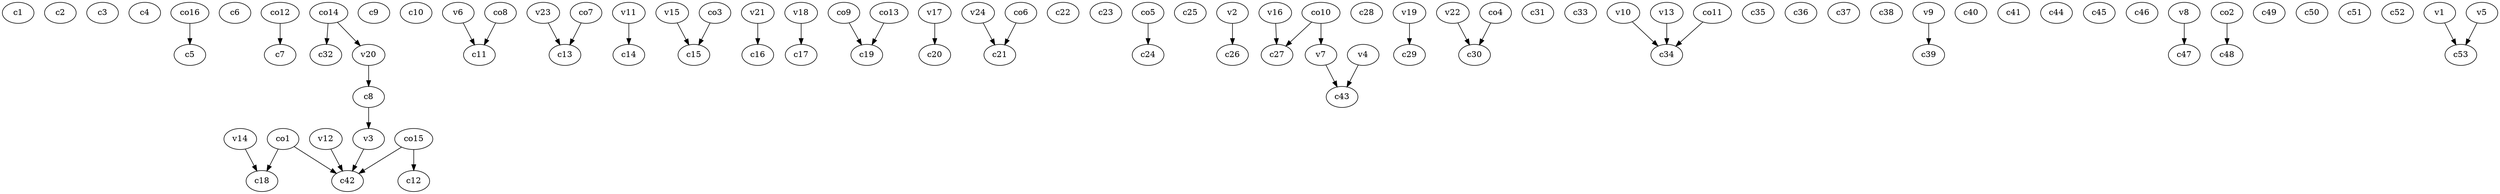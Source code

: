 strict digraph  {
c1;
c2;
c3;
c4;
c5;
c6;
c7;
c8;
c9;
c10;
c11;
c12;
c13;
c14;
c15;
c16;
c17;
c18;
c19;
c20;
c21;
c22;
c23;
c24;
c25;
c26;
c27;
c28;
c29;
c30;
c31;
c32;
c33;
c34;
c35;
c36;
c37;
c38;
c39;
c40;
c41;
c42;
c43;
c44;
c45;
c46;
c47;
c48;
c49;
c50;
c51;
c52;
c53;
v1;
v2;
v3;
v4;
v5;
v6;
v7;
v8;
v9;
v10;
v11;
v12;
v13;
v14;
v15;
v16;
v17;
v18;
v19;
v20;
v21;
v22;
v23;
v24;
co1;
co2;
co3;
co4;
co5;
co6;
co7;
co8;
co9;
co10;
co11;
co12;
co13;
co14;
co15;
co16;
c8 -> v3  [weight=1];
v1 -> c53  [weight=1];
v2 -> c26  [weight=1];
v3 -> c42  [weight=1];
v4 -> c43  [weight=1];
v5 -> c53  [weight=1];
v6 -> c11  [weight=1];
v7 -> c43  [weight=1];
v8 -> c47  [weight=1];
v9 -> c39  [weight=1];
v10 -> c34  [weight=1];
v11 -> c14  [weight=1];
v12 -> c42  [weight=1];
v13 -> c34  [weight=1];
v14 -> c18  [weight=1];
v15 -> c15  [weight=1];
v16 -> c27  [weight=1];
v17 -> c20  [weight=1];
v18 -> c17  [weight=1];
v19 -> c29  [weight=1];
v20 -> c8  [weight=1];
v21 -> c16  [weight=1];
v22 -> c30  [weight=1];
v23 -> c13  [weight=1];
v24 -> c21  [weight=1];
co1 -> c42  [weight=1];
co1 -> c18  [weight=1];
co2 -> c48  [weight=1];
co3 -> c15  [weight=1];
co4 -> c30  [weight=1];
co5 -> c24  [weight=1];
co6 -> c21  [weight=1];
co7 -> c13  [weight=1];
co8 -> c11  [weight=1];
co9 -> c19  [weight=1];
co10 -> c27  [weight=1];
co10 -> v7  [weight=1];
co11 -> c34  [weight=1];
co12 -> c7  [weight=1];
co13 -> c19  [weight=1];
co14 -> c32  [weight=1];
co14 -> v20  [weight=1];
co15 -> c42  [weight=1];
co15 -> c12  [weight=1];
co16 -> c5  [weight=1];
}
